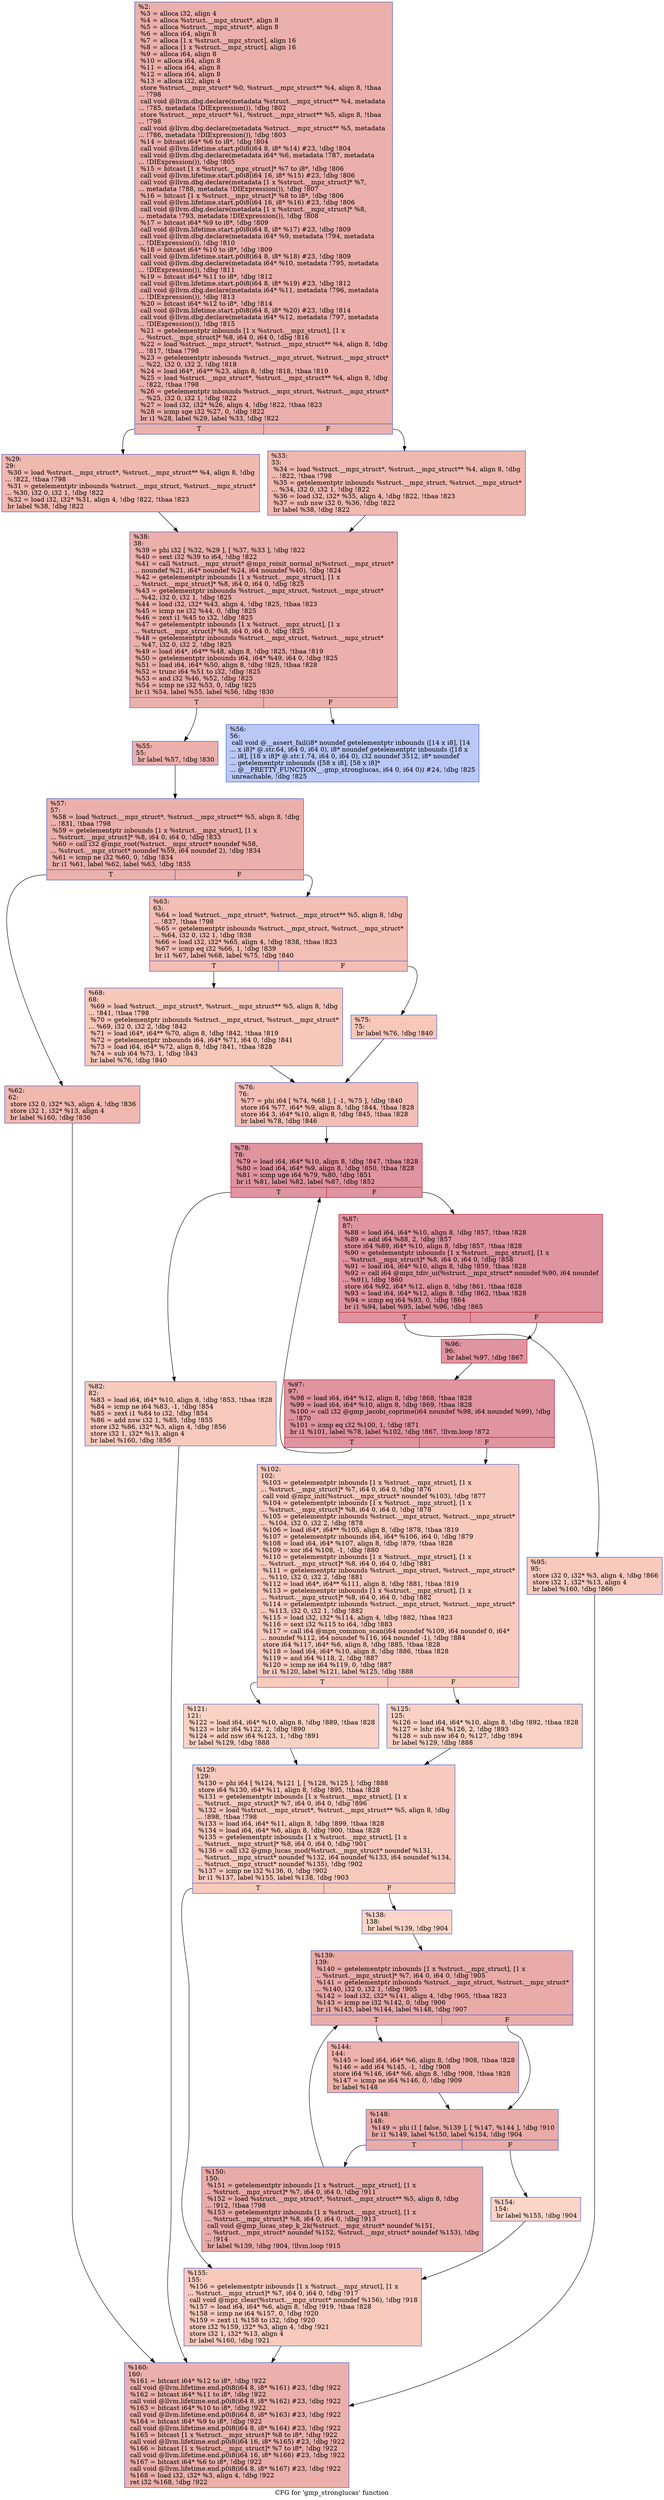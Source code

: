 digraph "CFG for 'gmp_stronglucas' function" {
	label="CFG for 'gmp_stronglucas' function";

	Node0x1da11a0 [shape=record,color="#3d50c3ff", style=filled, fillcolor="#d24b4070",label="{%2:\l  %3 = alloca i32, align 4\l  %4 = alloca %struct.__mpz_struct*, align 8\l  %5 = alloca %struct.__mpz_struct*, align 8\l  %6 = alloca i64, align 8\l  %7 = alloca [1 x %struct.__mpz_struct], align 16\l  %8 = alloca [1 x %struct.__mpz_struct], align 16\l  %9 = alloca i64, align 8\l  %10 = alloca i64, align 8\l  %11 = alloca i64, align 8\l  %12 = alloca i64, align 8\l  %13 = alloca i32, align 4\l  store %struct.__mpz_struct* %0, %struct.__mpz_struct** %4, align 8, !tbaa\l... !798\l  call void @llvm.dbg.declare(metadata %struct.__mpz_struct** %4, metadata\l... !785, metadata !DIExpression()), !dbg !802\l  store %struct.__mpz_struct* %1, %struct.__mpz_struct** %5, align 8, !tbaa\l... !798\l  call void @llvm.dbg.declare(metadata %struct.__mpz_struct** %5, metadata\l... !786, metadata !DIExpression()), !dbg !803\l  %14 = bitcast i64* %6 to i8*, !dbg !804\l  call void @llvm.lifetime.start.p0i8(i64 8, i8* %14) #23, !dbg !804\l  call void @llvm.dbg.declare(metadata i64* %6, metadata !787, metadata\l... !DIExpression()), !dbg !805\l  %15 = bitcast [1 x %struct.__mpz_struct]* %7 to i8*, !dbg !806\l  call void @llvm.lifetime.start.p0i8(i64 16, i8* %15) #23, !dbg !806\l  call void @llvm.dbg.declare(metadata [1 x %struct.__mpz_struct]* %7,\l... metadata !788, metadata !DIExpression()), !dbg !807\l  %16 = bitcast [1 x %struct.__mpz_struct]* %8 to i8*, !dbg !806\l  call void @llvm.lifetime.start.p0i8(i64 16, i8* %16) #23, !dbg !806\l  call void @llvm.dbg.declare(metadata [1 x %struct.__mpz_struct]* %8,\l... metadata !793, metadata !DIExpression()), !dbg !808\l  %17 = bitcast i64* %9 to i8*, !dbg !809\l  call void @llvm.lifetime.start.p0i8(i64 8, i8* %17) #23, !dbg !809\l  call void @llvm.dbg.declare(metadata i64* %9, metadata !794, metadata\l... !DIExpression()), !dbg !810\l  %18 = bitcast i64* %10 to i8*, !dbg !809\l  call void @llvm.lifetime.start.p0i8(i64 8, i8* %18) #23, !dbg !809\l  call void @llvm.dbg.declare(metadata i64* %10, metadata !795, metadata\l... !DIExpression()), !dbg !811\l  %19 = bitcast i64* %11 to i8*, !dbg !812\l  call void @llvm.lifetime.start.p0i8(i64 8, i8* %19) #23, !dbg !812\l  call void @llvm.dbg.declare(metadata i64* %11, metadata !796, metadata\l... !DIExpression()), !dbg !813\l  %20 = bitcast i64* %12 to i8*, !dbg !814\l  call void @llvm.lifetime.start.p0i8(i64 8, i8* %20) #23, !dbg !814\l  call void @llvm.dbg.declare(metadata i64* %12, metadata !797, metadata\l... !DIExpression()), !dbg !815\l  %21 = getelementptr inbounds [1 x %struct.__mpz_struct], [1 x\l... %struct.__mpz_struct]* %8, i64 0, i64 0, !dbg !816\l  %22 = load %struct.__mpz_struct*, %struct.__mpz_struct** %4, align 8, !dbg\l... !817, !tbaa !798\l  %23 = getelementptr inbounds %struct.__mpz_struct, %struct.__mpz_struct*\l... %22, i32 0, i32 2, !dbg !818\l  %24 = load i64*, i64** %23, align 8, !dbg !818, !tbaa !819\l  %25 = load %struct.__mpz_struct*, %struct.__mpz_struct** %4, align 8, !dbg\l... !822, !tbaa !798\l  %26 = getelementptr inbounds %struct.__mpz_struct, %struct.__mpz_struct*\l... %25, i32 0, i32 1, !dbg !822\l  %27 = load i32, i32* %26, align 4, !dbg !822, !tbaa !823\l  %28 = icmp sge i32 %27, 0, !dbg !822\l  br i1 %28, label %29, label %33, !dbg !822\l|{<s0>T|<s1>F}}"];
	Node0x1da11a0:s0 -> Node0x1da12f0;
	Node0x1da11a0:s1 -> Node0x1da1340;
	Node0x1da12f0 [shape=record,color="#3d50c3ff", style=filled, fillcolor="#de614d70",label="{%29:\l29:                                               \l  %30 = load %struct.__mpz_struct*, %struct.__mpz_struct** %4, align 8, !dbg\l... !822, !tbaa !798\l  %31 = getelementptr inbounds %struct.__mpz_struct, %struct.__mpz_struct*\l... %30, i32 0, i32 1, !dbg !822\l  %32 = load i32, i32* %31, align 4, !dbg !822, !tbaa !823\l  br label %38, !dbg !822\l}"];
	Node0x1da12f0 -> Node0x1da1390;
	Node0x1da1340 [shape=record,color="#3d50c3ff", style=filled, fillcolor="#de614d70",label="{%33:\l33:                                               \l  %34 = load %struct.__mpz_struct*, %struct.__mpz_struct** %4, align 8, !dbg\l... !822, !tbaa !798\l  %35 = getelementptr inbounds %struct.__mpz_struct, %struct.__mpz_struct*\l... %34, i32 0, i32 1, !dbg !822\l  %36 = load i32, i32* %35, align 4, !dbg !822, !tbaa !823\l  %37 = sub nsw i32 0, %36, !dbg !822\l  br label %38, !dbg !822\l}"];
	Node0x1da1340 -> Node0x1da1390;
	Node0x1da1390 [shape=record,color="#3d50c3ff", style=filled, fillcolor="#d24b4070",label="{%38:\l38:                                               \l  %39 = phi i32 [ %32, %29 ], [ %37, %33 ], !dbg !822\l  %40 = sext i32 %39 to i64, !dbg !822\l  %41 = call %struct.__mpz_struct* @mpz_roinit_normal_n(%struct.__mpz_struct*\l... noundef %21, i64* noundef %24, i64 noundef %40), !dbg !824\l  %42 = getelementptr inbounds [1 x %struct.__mpz_struct], [1 x\l... %struct.__mpz_struct]* %8, i64 0, i64 0, !dbg !825\l  %43 = getelementptr inbounds %struct.__mpz_struct, %struct.__mpz_struct*\l... %42, i32 0, i32 1, !dbg !825\l  %44 = load i32, i32* %43, align 4, !dbg !825, !tbaa !823\l  %45 = icmp ne i32 %44, 0, !dbg !825\l  %46 = zext i1 %45 to i32, !dbg !825\l  %47 = getelementptr inbounds [1 x %struct.__mpz_struct], [1 x\l... %struct.__mpz_struct]* %8, i64 0, i64 0, !dbg !825\l  %48 = getelementptr inbounds %struct.__mpz_struct, %struct.__mpz_struct*\l... %47, i32 0, i32 2, !dbg !825\l  %49 = load i64*, i64** %48, align 8, !dbg !825, !tbaa !819\l  %50 = getelementptr inbounds i64, i64* %49, i64 0, !dbg !825\l  %51 = load i64, i64* %50, align 8, !dbg !825, !tbaa !828\l  %52 = trunc i64 %51 to i32, !dbg !825\l  %53 = and i32 %46, %52, !dbg !825\l  %54 = icmp ne i32 %53, 0, !dbg !825\l  br i1 %54, label %55, label %56, !dbg !830\l|{<s0>T|<s1>F}}"];
	Node0x1da1390:s0 -> Node0x1da13e0;
	Node0x1da1390:s1 -> Node0x1da1430;
	Node0x1da13e0 [shape=record,color="#3d50c3ff", style=filled, fillcolor="#d24b4070",label="{%55:\l55:                                               \l  br label %57, !dbg !830\l}"];
	Node0x1da13e0 -> Node0x1da1480;
	Node0x1da1430 [shape=record,color="#3d50c3ff", style=filled, fillcolor="#6282ea70",label="{%56:\l56:                                               \l  call void @__assert_fail(i8* noundef getelementptr inbounds ([14 x i8], [14\l... x i8]* @.str.64, i64 0, i64 0), i8* noundef getelementptr inbounds ([18 x\l... i8], [18 x i8]* @.str.1.74, i64 0, i64 0), i32 noundef 3512, i8* noundef\l... getelementptr inbounds ([58 x i8], [58 x i8]*\l... @__PRETTY_FUNCTION__.gmp_stronglucas, i64 0, i64 0)) #24, !dbg !825\l  unreachable, !dbg !825\l}"];
	Node0x1da1480 [shape=record,color="#3d50c3ff", style=filled, fillcolor="#d24b4070",label="{%57:\l57:                                               \l  %58 = load %struct.__mpz_struct*, %struct.__mpz_struct** %5, align 8, !dbg\l... !831, !tbaa !798\l  %59 = getelementptr inbounds [1 x %struct.__mpz_struct], [1 x\l... %struct.__mpz_struct]* %8, i64 0, i64 0, !dbg !833\l  %60 = call i32 @mpz_root(%struct.__mpz_struct* noundef %58,\l... %struct.__mpz_struct* noundef %59, i64 noundef 2), !dbg !834\l  %61 = icmp ne i32 %60, 0, !dbg !834\l  br i1 %61, label %62, label %63, !dbg !835\l|{<s0>T|<s1>F}}"];
	Node0x1da1480:s0 -> Node0x1da14d0;
	Node0x1da1480:s1 -> Node0x1da1520;
	Node0x1da14d0 [shape=record,color="#3d50c3ff", style=filled, fillcolor="#dc5d4a70",label="{%62:\l62:                                               \l  store i32 0, i32* %3, align 4, !dbg !836\l  store i32 1, i32* %13, align 4\l  br label %160, !dbg !836\l}"];
	Node0x1da14d0 -> Node0x1da1bb0;
	Node0x1da1520 [shape=record,color="#3d50c3ff", style=filled, fillcolor="#e36c5570",label="{%63:\l63:                                               \l  %64 = load %struct.__mpz_struct*, %struct.__mpz_struct** %5, align 8, !dbg\l... !837, !tbaa !798\l  %65 = getelementptr inbounds %struct.__mpz_struct, %struct.__mpz_struct*\l... %64, i32 0, i32 1, !dbg !838\l  %66 = load i32, i32* %65, align 4, !dbg !838, !tbaa !823\l  %67 = icmp eq i32 %66, 1, !dbg !839\l  br i1 %67, label %68, label %75, !dbg !840\l|{<s0>T|<s1>F}}"];
	Node0x1da1520:s0 -> Node0x1da1570;
	Node0x1da1520:s1 -> Node0x1da15c0;
	Node0x1da1570 [shape=record,color="#3d50c3ff", style=filled, fillcolor="#ec7f6370",label="{%68:\l68:                                               \l  %69 = load %struct.__mpz_struct*, %struct.__mpz_struct** %5, align 8, !dbg\l... !841, !tbaa !798\l  %70 = getelementptr inbounds %struct.__mpz_struct, %struct.__mpz_struct*\l... %69, i32 0, i32 2, !dbg !842\l  %71 = load i64*, i64** %70, align 8, !dbg !842, !tbaa !819\l  %72 = getelementptr inbounds i64, i64* %71, i64 0, !dbg !841\l  %73 = load i64, i64* %72, align 8, !dbg !841, !tbaa !828\l  %74 = sub i64 %73, 1, !dbg !843\l  br label %76, !dbg !840\l}"];
	Node0x1da1570 -> Node0x1da1610;
	Node0x1da15c0 [shape=record,color="#3d50c3ff", style=filled, fillcolor="#ec7f6370",label="{%75:\l75:                                               \l  br label %76, !dbg !840\l}"];
	Node0x1da15c0 -> Node0x1da1610;
	Node0x1da1610 [shape=record,color="#3d50c3ff", style=filled, fillcolor="#e36c5570",label="{%76:\l76:                                               \l  %77 = phi i64 [ %74, %68 ], [ -1, %75 ], !dbg !840\l  store i64 %77, i64* %9, align 8, !dbg !844, !tbaa !828\l  store i64 3, i64* %10, align 8, !dbg !845, !tbaa !828\l  br label %78, !dbg !846\l}"];
	Node0x1da1610 -> Node0x1da1660;
	Node0x1da1660 [shape=record,color="#b70d28ff", style=filled, fillcolor="#b70d2870",label="{%78:\l78:                                               \l  %79 = load i64, i64* %10, align 8, !dbg !847, !tbaa !828\l  %80 = load i64, i64* %9, align 8, !dbg !850, !tbaa !828\l  %81 = icmp uge i64 %79, %80, !dbg !851\l  br i1 %81, label %82, label %87, !dbg !852\l|{<s0>T|<s1>F}}"];
	Node0x1da1660:s0 -> Node0x1da16b0;
	Node0x1da1660:s1 -> Node0x1da1700;
	Node0x1da16b0 [shape=record,color="#3d50c3ff", style=filled, fillcolor="#ef886b70",label="{%82:\l82:                                               \l  %83 = load i64, i64* %10, align 8, !dbg !853, !tbaa !828\l  %84 = icmp ne i64 %83, -1, !dbg !854\l  %85 = zext i1 %84 to i32, !dbg !854\l  %86 = add nsw i32 1, %85, !dbg !855\l  store i32 %86, i32* %3, align 4, !dbg !856\l  store i32 1, i32* %13, align 4\l  br label %160, !dbg !856\l}"];
	Node0x1da16b0 -> Node0x1da1bb0;
	Node0x1da1700 [shape=record,color="#b70d28ff", style=filled, fillcolor="#b70d2870",label="{%87:\l87:                                               \l  %88 = load i64, i64* %10, align 8, !dbg !857, !tbaa !828\l  %89 = add i64 %88, 2, !dbg !857\l  store i64 %89, i64* %10, align 8, !dbg !857, !tbaa !828\l  %90 = getelementptr inbounds [1 x %struct.__mpz_struct], [1 x\l... %struct.__mpz_struct]* %8, i64 0, i64 0, !dbg !858\l  %91 = load i64, i64* %10, align 8, !dbg !859, !tbaa !828\l  %92 = call i64 @mpz_tdiv_ui(%struct.__mpz_struct* noundef %90, i64 noundef\l... %91), !dbg !860\l  store i64 %92, i64* %12, align 8, !dbg !861, !tbaa !828\l  %93 = load i64, i64* %12, align 8, !dbg !862, !tbaa !828\l  %94 = icmp eq i64 %93, 0, !dbg !864\l  br i1 %94, label %95, label %96, !dbg !865\l|{<s0>T|<s1>F}}"];
	Node0x1da1700:s0 -> Node0x1da1750;
	Node0x1da1700:s1 -> Node0x1da17a0;
	Node0x1da1750 [shape=record,color="#3d50c3ff", style=filled, fillcolor="#ef886b70",label="{%95:\l95:                                               \l  store i32 0, i32* %3, align 4, !dbg !866\l  store i32 1, i32* %13, align 4\l  br label %160, !dbg !866\l}"];
	Node0x1da1750 -> Node0x1da1bb0;
	Node0x1da17a0 [shape=record,color="#b70d28ff", style=filled, fillcolor="#b70d2870",label="{%96:\l96:                                               \l  br label %97, !dbg !867\l}"];
	Node0x1da17a0 -> Node0x1da17f0;
	Node0x1da17f0 [shape=record,color="#b70d28ff", style=filled, fillcolor="#b70d2870",label="{%97:\l97:                                               \l  %98 = load i64, i64* %12, align 8, !dbg !868, !tbaa !828\l  %99 = load i64, i64* %10, align 8, !dbg !869, !tbaa !828\l  %100 = call i32 @gmp_jacobi_coprime(i64 noundef %98, i64 noundef %99), !dbg\l... !870\l  %101 = icmp eq i32 %100, 1, !dbg !871\l  br i1 %101, label %78, label %102, !dbg !867, !llvm.loop !872\l|{<s0>T|<s1>F}}"];
	Node0x1da17f0:s0 -> Node0x1da1660;
	Node0x1da17f0:s1 -> Node0x1da1840;
	Node0x1da1840 [shape=record,color="#3d50c3ff", style=filled, fillcolor="#ef886b70",label="{%102:\l102:                                              \l  %103 = getelementptr inbounds [1 x %struct.__mpz_struct], [1 x\l... %struct.__mpz_struct]* %7, i64 0, i64 0, !dbg !876\l  call void @mpz_init(%struct.__mpz_struct* noundef %103), !dbg !877\l  %104 = getelementptr inbounds [1 x %struct.__mpz_struct], [1 x\l... %struct.__mpz_struct]* %8, i64 0, i64 0, !dbg !878\l  %105 = getelementptr inbounds %struct.__mpz_struct, %struct.__mpz_struct*\l... %104, i32 0, i32 2, !dbg !878\l  %106 = load i64*, i64** %105, align 8, !dbg !878, !tbaa !819\l  %107 = getelementptr inbounds i64, i64* %106, i64 0, !dbg !879\l  %108 = load i64, i64* %107, align 8, !dbg !879, !tbaa !828\l  %109 = xor i64 %108, -1, !dbg !880\l  %110 = getelementptr inbounds [1 x %struct.__mpz_struct], [1 x\l... %struct.__mpz_struct]* %8, i64 0, i64 0, !dbg !881\l  %111 = getelementptr inbounds %struct.__mpz_struct, %struct.__mpz_struct*\l... %110, i32 0, i32 2, !dbg !881\l  %112 = load i64*, i64** %111, align 8, !dbg !881, !tbaa !819\l  %113 = getelementptr inbounds [1 x %struct.__mpz_struct], [1 x\l... %struct.__mpz_struct]* %8, i64 0, i64 0, !dbg !882\l  %114 = getelementptr inbounds %struct.__mpz_struct, %struct.__mpz_struct*\l... %113, i32 0, i32 1, !dbg !882\l  %115 = load i32, i32* %114, align 4, !dbg !882, !tbaa !823\l  %116 = sext i32 %115 to i64, !dbg !883\l  %117 = call i64 @mpn_common_scan(i64 noundef %109, i64 noundef 0, i64*\l... noundef %112, i64 noundef %116, i64 noundef -1), !dbg !884\l  store i64 %117, i64* %6, align 8, !dbg !885, !tbaa !828\l  %118 = load i64, i64* %10, align 8, !dbg !886, !tbaa !828\l  %119 = and i64 %118, 2, !dbg !887\l  %120 = icmp ne i64 %119, 0, !dbg !887\l  br i1 %120, label %121, label %125, !dbg !888\l|{<s0>T|<s1>F}}"];
	Node0x1da1840:s0 -> Node0x1da1890;
	Node0x1da1840:s1 -> Node0x1da18e0;
	Node0x1da1890 [shape=record,color="#3d50c3ff", style=filled, fillcolor="#f4987a70",label="{%121:\l121:                                              \l  %122 = load i64, i64* %10, align 8, !dbg !889, !tbaa !828\l  %123 = lshr i64 %122, 2, !dbg !890\l  %124 = add nsw i64 %123, 1, !dbg !891\l  br label %129, !dbg !888\l}"];
	Node0x1da1890 -> Node0x1da1930;
	Node0x1da18e0 [shape=record,color="#3d50c3ff", style=filled, fillcolor="#f4987a70",label="{%125:\l125:                                              \l  %126 = load i64, i64* %10, align 8, !dbg !892, !tbaa !828\l  %127 = lshr i64 %126, 2, !dbg !893\l  %128 = sub nsw i64 0, %127, !dbg !894\l  br label %129, !dbg !888\l}"];
	Node0x1da18e0 -> Node0x1da1930;
	Node0x1da1930 [shape=record,color="#3d50c3ff", style=filled, fillcolor="#ef886b70",label="{%129:\l129:                                              \l  %130 = phi i64 [ %124, %121 ], [ %128, %125 ], !dbg !888\l  store i64 %130, i64* %11, align 8, !dbg !895, !tbaa !828\l  %131 = getelementptr inbounds [1 x %struct.__mpz_struct], [1 x\l... %struct.__mpz_struct]* %7, i64 0, i64 0, !dbg !896\l  %132 = load %struct.__mpz_struct*, %struct.__mpz_struct** %5, align 8, !dbg\l... !898, !tbaa !798\l  %133 = load i64, i64* %11, align 8, !dbg !899, !tbaa !828\l  %134 = load i64, i64* %6, align 8, !dbg !900, !tbaa !828\l  %135 = getelementptr inbounds [1 x %struct.__mpz_struct], [1 x\l... %struct.__mpz_struct]* %8, i64 0, i64 0, !dbg !901\l  %136 = call i32 @gmp_lucas_mod(%struct.__mpz_struct* noundef %131,\l... %struct.__mpz_struct* noundef %132, i64 noundef %133, i64 noundef %134,\l... %struct.__mpz_struct* noundef %135), !dbg !902\l  %137 = icmp ne i32 %136, 0, !dbg !902\l  br i1 %137, label %155, label %138, !dbg !903\l|{<s0>T|<s1>F}}"];
	Node0x1da1930:s0 -> Node0x1da1b60;
	Node0x1da1930:s1 -> Node0x1da1980;
	Node0x1da1980 [shape=record,color="#3d50c3ff", style=filled, fillcolor="#f5a08170",label="{%138:\l138:                                              \l  br label %139, !dbg !904\l}"];
	Node0x1da1980 -> Node0x1da19d0;
	Node0x1da19d0 [shape=record,color="#3d50c3ff", style=filled, fillcolor="#cc403a70",label="{%139:\l139:                                              \l  %140 = getelementptr inbounds [1 x %struct.__mpz_struct], [1 x\l... %struct.__mpz_struct]* %7, i64 0, i64 0, !dbg !905\l  %141 = getelementptr inbounds %struct.__mpz_struct, %struct.__mpz_struct*\l... %140, i32 0, i32 1, !dbg !905\l  %142 = load i32, i32* %141, align 4, !dbg !905, !tbaa !823\l  %143 = icmp ne i32 %142, 0, !dbg !906\l  br i1 %143, label %144, label %148, !dbg !907\l|{<s0>T|<s1>F}}"];
	Node0x1da19d0:s0 -> Node0x1da1a20;
	Node0x1da19d0:s1 -> Node0x1da1a70;
	Node0x1da1a20 [shape=record,color="#3d50c3ff", style=filled, fillcolor="#d6524470",label="{%144:\l144:                                              \l  %145 = load i64, i64* %6, align 8, !dbg !908, !tbaa !828\l  %146 = add i64 %145, -1, !dbg !908\l  store i64 %146, i64* %6, align 8, !dbg !908, !tbaa !828\l  %147 = icmp ne i64 %146, 0, !dbg !909\l  br label %148\l}"];
	Node0x1da1a20 -> Node0x1da1a70;
	Node0x1da1a70 [shape=record,color="#3d50c3ff", style=filled, fillcolor="#cc403a70",label="{%148:\l148:                                              \l  %149 = phi i1 [ false, %139 ], [ %147, %144 ], !dbg !910\l  br i1 %149, label %150, label %154, !dbg !904\l|{<s0>T|<s1>F}}"];
	Node0x1da1a70:s0 -> Node0x1da1ac0;
	Node0x1da1a70:s1 -> Node0x1da1b10;
	Node0x1da1ac0 [shape=record,color="#3d50c3ff", style=filled, fillcolor="#cc403a70",label="{%150:\l150:                                              \l  %151 = getelementptr inbounds [1 x %struct.__mpz_struct], [1 x\l... %struct.__mpz_struct]* %7, i64 0, i64 0, !dbg !911\l  %152 = load %struct.__mpz_struct*, %struct.__mpz_struct** %5, align 8, !dbg\l... !912, !tbaa !798\l  %153 = getelementptr inbounds [1 x %struct.__mpz_struct], [1 x\l... %struct.__mpz_struct]* %8, i64 0, i64 0, !dbg !913\l  call void @gmp_lucas_step_k_2k(%struct.__mpz_struct* noundef %151,\l... %struct.__mpz_struct* noundef %152, %struct.__mpz_struct* noundef %153), !dbg\l... !914\l  br label %139, !dbg !904, !llvm.loop !915\l}"];
	Node0x1da1ac0 -> Node0x1da19d0;
	Node0x1da1b10 [shape=record,color="#3d50c3ff", style=filled, fillcolor="#f5a08170",label="{%154:\l154:                                              \l  br label %155, !dbg !904\l}"];
	Node0x1da1b10 -> Node0x1da1b60;
	Node0x1da1b60 [shape=record,color="#3d50c3ff", style=filled, fillcolor="#ef886b70",label="{%155:\l155:                                              \l  %156 = getelementptr inbounds [1 x %struct.__mpz_struct], [1 x\l... %struct.__mpz_struct]* %7, i64 0, i64 0, !dbg !917\l  call void @mpz_clear(%struct.__mpz_struct* noundef %156), !dbg !918\l  %157 = load i64, i64* %6, align 8, !dbg !919, !tbaa !828\l  %158 = icmp ne i64 %157, 0, !dbg !920\l  %159 = zext i1 %158 to i32, !dbg !920\l  store i32 %159, i32* %3, align 4, !dbg !921\l  store i32 1, i32* %13, align 4\l  br label %160, !dbg !921\l}"];
	Node0x1da1b60 -> Node0x1da1bb0;
	Node0x1da1bb0 [shape=record,color="#3d50c3ff", style=filled, fillcolor="#d24b4070",label="{%160:\l160:                                              \l  %161 = bitcast i64* %12 to i8*, !dbg !922\l  call void @llvm.lifetime.end.p0i8(i64 8, i8* %161) #23, !dbg !922\l  %162 = bitcast i64* %11 to i8*, !dbg !922\l  call void @llvm.lifetime.end.p0i8(i64 8, i8* %162) #23, !dbg !922\l  %163 = bitcast i64* %10 to i8*, !dbg !922\l  call void @llvm.lifetime.end.p0i8(i64 8, i8* %163) #23, !dbg !922\l  %164 = bitcast i64* %9 to i8*, !dbg !922\l  call void @llvm.lifetime.end.p0i8(i64 8, i8* %164) #23, !dbg !922\l  %165 = bitcast [1 x %struct.__mpz_struct]* %8 to i8*, !dbg !922\l  call void @llvm.lifetime.end.p0i8(i64 16, i8* %165) #23, !dbg !922\l  %166 = bitcast [1 x %struct.__mpz_struct]* %7 to i8*, !dbg !922\l  call void @llvm.lifetime.end.p0i8(i64 16, i8* %166) #23, !dbg !922\l  %167 = bitcast i64* %6 to i8*, !dbg !922\l  call void @llvm.lifetime.end.p0i8(i64 8, i8* %167) #23, !dbg !922\l  %168 = load i32, i32* %3, align 4, !dbg !922\l  ret i32 %168, !dbg !922\l}"];
}
